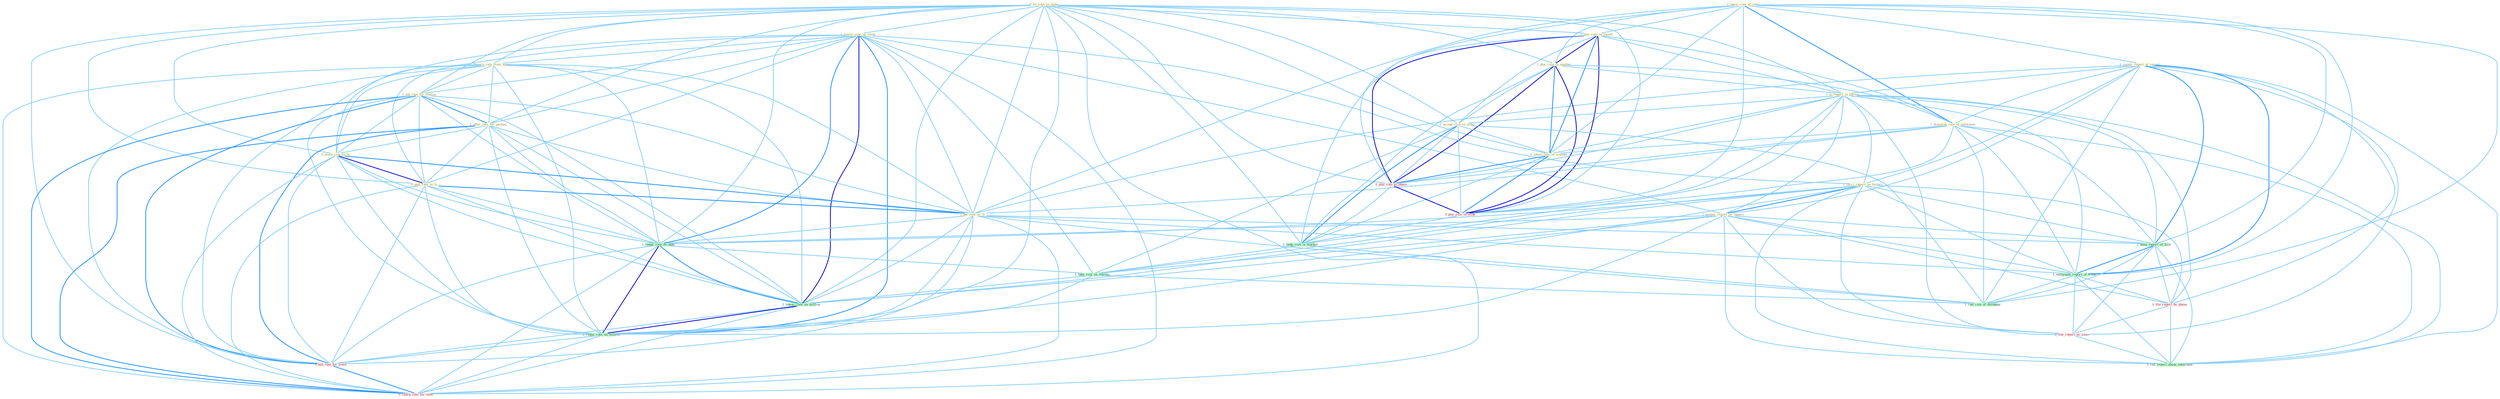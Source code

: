 Graph G{ 
    node
    [shape=polygon,style=filled,width=.5,height=.06,color="#BDFCC9",fixedsize=true,fontsize=4,
    fontcolor="#2f4f4f"];
    {node
    [color="#ffffe0", fontcolor="#8b7d6b"] "0_fix_rate_in_state " "1_lower_rate_on_stock " "1_ignor_role_of_rate " "1_requir_report_of_varieti " "1_plai_role_in_loyalti " "1_plai_role_in_number " "1_diminish_role_of_entitynam " "0_earn_rate_from_agenc " "1_set_rate_for_station " "1_is_report_in_bureau " "1_carri_report_on_factori " "0_accept_risk_in_order " "1_admit_role_in_scandal " "1_prepar_report_on_impact " "1_offer_rate_for_packag " "0_slash_rate_to_% " "0_pull_rate_to_% " "1_pai_rate_of_% "}
{node [color="#fff0f5", fontcolor="#b22222"] "0_plai_role_in_phase " "0_plai_role_in_slide " "0_file_report_by_phone " "0_cite_report_as_sourc " "0_had_rate_for_yield " "0_charg_rate_for_time "}
edge [color="#B0E2FF"];

	"0_fix_rate_in_state " -- "1_lower_rate_on_stock " [w="1", color="#87cefa" ];
	"0_fix_rate_in_state " -- "1_plai_role_in_loyalti " [w="1", color="#87cefa" ];
	"0_fix_rate_in_state " -- "1_plai_role_in_number " [w="1", color="#87cefa" ];
	"0_fix_rate_in_state " -- "0_earn_rate_from_agenc " [w="1", color="#87cefa" ];
	"0_fix_rate_in_state " -- "1_set_rate_for_station " [w="1", color="#87cefa" ];
	"0_fix_rate_in_state " -- "1_is_report_in_bureau " [w="1", color="#87cefa" ];
	"0_fix_rate_in_state " -- "0_accept_risk_in_order " [w="1", color="#87cefa" ];
	"0_fix_rate_in_state " -- "1_admit_role_in_scandal " [w="1", color="#87cefa" ];
	"0_fix_rate_in_state " -- "1_offer_rate_for_packag " [w="1", color="#87cefa" ];
	"0_fix_rate_in_state " -- "0_slash_rate_to_% " [w="1", color="#87cefa" ];
	"0_fix_rate_in_state " -- "0_pull_rate_to_% " [w="1", color="#87cefa" ];
	"0_fix_rate_in_state " -- "1_pai_rate_of_% " [w="1", color="#87cefa" ];
	"0_fix_rate_in_state " -- "1_reduc_rate_on_debt " [w="1", color="#87cefa" ];
	"0_fix_rate_in_state " -- "0_plai_role_in_phase " [w="1", color="#87cefa" ];
	"0_fix_rate_in_state " -- "0_plai_role_in_slide " [w="1", color="#87cefa" ];
	"0_fix_rate_in_state " -- "1_hedg_risk_in_market " [w="1", color="#87cefa" ];
	"0_fix_rate_in_state " -- "1_lower_rate_on_million " [w="1", color="#87cefa" ];
	"0_fix_rate_in_state " -- "1_reduc_rate_on_million " [w="1", color="#87cefa" ];
	"0_fix_rate_in_state " -- "0_had_rate_for_yield " [w="1", color="#87cefa" ];
	"0_fix_rate_in_state " -- "0_charg_rate_for_time " [w="1", color="#87cefa" ];
	"1_lower_rate_on_stock " -- "0_earn_rate_from_agenc " [w="1", color="#87cefa" ];
	"1_lower_rate_on_stock " -- "1_set_rate_for_station " [w="1", color="#87cefa" ];
	"1_lower_rate_on_stock " -- "1_carri_report_on_factori " [w="1", color="#87cefa" ];
	"1_lower_rate_on_stock " -- "1_prepar_report_on_impact " [w="1", color="#87cefa" ];
	"1_lower_rate_on_stock " -- "1_offer_rate_for_packag " [w="1", color="#87cefa" ];
	"1_lower_rate_on_stock " -- "0_slash_rate_to_% " [w="1", color="#87cefa" ];
	"1_lower_rate_on_stock " -- "0_pull_rate_to_% " [w="1", color="#87cefa" ];
	"1_lower_rate_on_stock " -- "1_pai_rate_of_% " [w="1", color="#87cefa" ];
	"1_lower_rate_on_stock " -- "1_reduc_rate_on_debt " [w="2", color="#1e90ff" , len=0.8];
	"1_lower_rate_on_stock " -- "1_take_risk_on_outcom " [w="1", color="#87cefa" ];
	"1_lower_rate_on_stock " -- "1_lower_rate_on_million " [w="3", color="#0000cd" , len=0.6];
	"1_lower_rate_on_stock " -- "1_reduc_rate_on_million " [w="2", color="#1e90ff" , len=0.8];
	"1_lower_rate_on_stock " -- "0_had_rate_for_yield " [w="1", color="#87cefa" ];
	"1_lower_rate_on_stock " -- "0_charg_rate_for_time " [w="1", color="#87cefa" ];
	"1_ignor_role_of_rate " -- "1_requir_report_of_varieti " [w="1", color="#87cefa" ];
	"1_ignor_role_of_rate " -- "1_plai_role_in_loyalti " [w="1", color="#87cefa" ];
	"1_ignor_role_of_rate " -- "1_plai_role_in_number " [w="1", color="#87cefa" ];
	"1_ignor_role_of_rate " -- "1_diminish_role_of_entitynam " [w="2", color="#1e90ff" , len=0.8];
	"1_ignor_role_of_rate " -- "1_admit_role_in_scandal " [w="1", color="#87cefa" ];
	"1_ignor_role_of_rate " -- "1_pai_rate_of_% " [w="1", color="#87cefa" ];
	"1_ignor_role_of_rate " -- "0_plai_role_in_phase " [w="1", color="#87cefa" ];
	"1_ignor_role_of_rate " -- "1_been_report_of_firm " [w="1", color="#87cefa" ];
	"1_ignor_role_of_rate " -- "0_plai_role_in_slide " [w="1", color="#87cefa" ];
	"1_ignor_role_of_rate " -- "1_entitynam_report_of_trade " [w="1", color="#87cefa" ];
	"1_ignor_role_of_rate " -- "1_run_risk_of_disintegr " [w="1", color="#87cefa" ];
	"1_requir_report_of_varieti " -- "1_diminish_role_of_entitynam " [w="1", color="#87cefa" ];
	"1_requir_report_of_varieti " -- "1_is_report_in_bureau " [w="1", color="#87cefa" ];
	"1_requir_report_of_varieti " -- "1_carri_report_on_factori " [w="1", color="#87cefa" ];
	"1_requir_report_of_varieti " -- "1_prepar_report_on_impact " [w="1", color="#87cefa" ];
	"1_requir_report_of_varieti " -- "1_pai_rate_of_% " [w="1", color="#87cefa" ];
	"1_requir_report_of_varieti " -- "1_been_report_of_firm " [w="2", color="#1e90ff" , len=0.8];
	"1_requir_report_of_varieti " -- "1_entitynam_report_of_trade " [w="2", color="#1e90ff" , len=0.8];
	"1_requir_report_of_varieti " -- "0_file_report_by_phone " [w="1", color="#87cefa" ];
	"1_requir_report_of_varieti " -- "0_cite_report_as_sourc " [w="1", color="#87cefa" ];
	"1_requir_report_of_varieti " -- "1_run_risk_of_disintegr " [w="1", color="#87cefa" ];
	"1_requir_report_of_varieti " -- "1_ran_report_about_entitynam " [w="1", color="#87cefa" ];
	"1_plai_role_in_loyalti " -- "1_plai_role_in_number " [w="3", color="#0000cd" , len=0.6];
	"1_plai_role_in_loyalti " -- "1_diminish_role_of_entitynam " [w="1", color="#87cefa" ];
	"1_plai_role_in_loyalti " -- "1_is_report_in_bureau " [w="1", color="#87cefa" ];
	"1_plai_role_in_loyalti " -- "0_accept_risk_in_order " [w="1", color="#87cefa" ];
	"1_plai_role_in_loyalti " -- "1_admit_role_in_scandal " [w="2", color="#1e90ff" , len=0.8];
	"1_plai_role_in_loyalti " -- "0_plai_role_in_phase " [w="3", color="#0000cd" , len=0.6];
	"1_plai_role_in_loyalti " -- "0_plai_role_in_slide " [w="3", color="#0000cd" , len=0.6];
	"1_plai_role_in_loyalti " -- "1_hedg_risk_in_market " [w="1", color="#87cefa" ];
	"1_plai_role_in_number " -- "1_diminish_role_of_entitynam " [w="1", color="#87cefa" ];
	"1_plai_role_in_number " -- "1_is_report_in_bureau " [w="1", color="#87cefa" ];
	"1_plai_role_in_number " -- "0_accept_risk_in_order " [w="1", color="#87cefa" ];
	"1_plai_role_in_number " -- "1_admit_role_in_scandal " [w="2", color="#1e90ff" , len=0.8];
	"1_plai_role_in_number " -- "0_plai_role_in_phase " [w="3", color="#0000cd" , len=0.6];
	"1_plai_role_in_number " -- "0_plai_role_in_slide " [w="3", color="#0000cd" , len=0.6];
	"1_plai_role_in_number " -- "1_hedg_risk_in_market " [w="1", color="#87cefa" ];
	"1_diminish_role_of_entitynam " -- "1_admit_role_in_scandal " [w="1", color="#87cefa" ];
	"1_diminish_role_of_entitynam " -- "1_pai_rate_of_% " [w="1", color="#87cefa" ];
	"1_diminish_role_of_entitynam " -- "0_plai_role_in_phase " [w="1", color="#87cefa" ];
	"1_diminish_role_of_entitynam " -- "1_been_report_of_firm " [w="1", color="#87cefa" ];
	"1_diminish_role_of_entitynam " -- "0_plai_role_in_slide " [w="1", color="#87cefa" ];
	"1_diminish_role_of_entitynam " -- "1_entitynam_report_of_trade " [w="1", color="#87cefa" ];
	"1_diminish_role_of_entitynam " -- "1_run_risk_of_disintegr " [w="1", color="#87cefa" ];
	"1_diminish_role_of_entitynam " -- "1_ran_report_about_entitynam " [w="1", color="#87cefa" ];
	"0_earn_rate_from_agenc " -- "1_set_rate_for_station " [w="1", color="#87cefa" ];
	"0_earn_rate_from_agenc " -- "1_offer_rate_for_packag " [w="1", color="#87cefa" ];
	"0_earn_rate_from_agenc " -- "0_slash_rate_to_% " [w="1", color="#87cefa" ];
	"0_earn_rate_from_agenc " -- "0_pull_rate_to_% " [w="1", color="#87cefa" ];
	"0_earn_rate_from_agenc " -- "1_pai_rate_of_% " [w="1", color="#87cefa" ];
	"0_earn_rate_from_agenc " -- "1_reduc_rate_on_debt " [w="1", color="#87cefa" ];
	"0_earn_rate_from_agenc " -- "1_lower_rate_on_million " [w="1", color="#87cefa" ];
	"0_earn_rate_from_agenc " -- "1_reduc_rate_on_million " [w="1", color="#87cefa" ];
	"0_earn_rate_from_agenc " -- "0_had_rate_for_yield " [w="1", color="#87cefa" ];
	"0_earn_rate_from_agenc " -- "0_charg_rate_for_time " [w="1", color="#87cefa" ];
	"1_set_rate_for_station " -- "1_offer_rate_for_packag " [w="2", color="#1e90ff" , len=0.8];
	"1_set_rate_for_station " -- "0_slash_rate_to_% " [w="1", color="#87cefa" ];
	"1_set_rate_for_station " -- "0_pull_rate_to_% " [w="1", color="#87cefa" ];
	"1_set_rate_for_station " -- "1_pai_rate_of_% " [w="1", color="#87cefa" ];
	"1_set_rate_for_station " -- "1_reduc_rate_on_debt " [w="1", color="#87cefa" ];
	"1_set_rate_for_station " -- "1_lower_rate_on_million " [w="1", color="#87cefa" ];
	"1_set_rate_for_station " -- "1_reduc_rate_on_million " [w="1", color="#87cefa" ];
	"1_set_rate_for_station " -- "0_had_rate_for_yield " [w="2", color="#1e90ff" , len=0.8];
	"1_set_rate_for_station " -- "0_charg_rate_for_time " [w="2", color="#1e90ff" , len=0.8];
	"1_is_report_in_bureau " -- "1_carri_report_on_factori " [w="1", color="#87cefa" ];
	"1_is_report_in_bureau " -- "0_accept_risk_in_order " [w="1", color="#87cefa" ];
	"1_is_report_in_bureau " -- "1_admit_role_in_scandal " [w="1", color="#87cefa" ];
	"1_is_report_in_bureau " -- "1_prepar_report_on_impact " [w="1", color="#87cefa" ];
	"1_is_report_in_bureau " -- "0_plai_role_in_phase " [w="1", color="#87cefa" ];
	"1_is_report_in_bureau " -- "1_been_report_of_firm " [w="1", color="#87cefa" ];
	"1_is_report_in_bureau " -- "0_plai_role_in_slide " [w="1", color="#87cefa" ];
	"1_is_report_in_bureau " -- "1_entitynam_report_of_trade " [w="1", color="#87cefa" ];
	"1_is_report_in_bureau " -- "1_hedg_risk_in_market " [w="1", color="#87cefa" ];
	"1_is_report_in_bureau " -- "0_file_report_by_phone " [w="1", color="#87cefa" ];
	"1_is_report_in_bureau " -- "0_cite_report_as_sourc " [w="1", color="#87cefa" ];
	"1_is_report_in_bureau " -- "1_ran_report_about_entitynam " [w="1", color="#87cefa" ];
	"1_carri_report_on_factori " -- "1_prepar_report_on_impact " [w="2", color="#1e90ff" , len=0.8];
	"1_carri_report_on_factori " -- "1_reduc_rate_on_debt " [w="1", color="#87cefa" ];
	"1_carri_report_on_factori " -- "1_been_report_of_firm " [w="1", color="#87cefa" ];
	"1_carri_report_on_factori " -- "1_entitynam_report_of_trade " [w="1", color="#87cefa" ];
	"1_carri_report_on_factori " -- "1_take_risk_on_outcom " [w="1", color="#87cefa" ];
	"1_carri_report_on_factori " -- "0_file_report_by_phone " [w="1", color="#87cefa" ];
	"1_carri_report_on_factori " -- "0_cite_report_as_sourc " [w="1", color="#87cefa" ];
	"1_carri_report_on_factori " -- "1_lower_rate_on_million " [w="1", color="#87cefa" ];
	"1_carri_report_on_factori " -- "1_reduc_rate_on_million " [w="1", color="#87cefa" ];
	"1_carri_report_on_factori " -- "1_ran_report_about_entitynam " [w="1", color="#87cefa" ];
	"0_accept_risk_in_order " -- "1_admit_role_in_scandal " [w="1", color="#87cefa" ];
	"0_accept_risk_in_order " -- "0_plai_role_in_phase " [w="1", color="#87cefa" ];
	"0_accept_risk_in_order " -- "0_plai_role_in_slide " [w="1", color="#87cefa" ];
	"0_accept_risk_in_order " -- "1_hedg_risk_in_market " [w="2", color="#1e90ff" , len=0.8];
	"0_accept_risk_in_order " -- "1_take_risk_on_outcom " [w="1", color="#87cefa" ];
	"0_accept_risk_in_order " -- "1_run_risk_of_disintegr " [w="1", color="#87cefa" ];
	"1_admit_role_in_scandal " -- "0_plai_role_in_phase " [w="2", color="#1e90ff" , len=0.8];
	"1_admit_role_in_scandal " -- "0_plai_role_in_slide " [w="2", color="#1e90ff" , len=0.8];
	"1_admit_role_in_scandal " -- "1_hedg_risk_in_market " [w="1", color="#87cefa" ];
	"1_prepar_report_on_impact " -- "1_reduc_rate_on_debt " [w="1", color="#87cefa" ];
	"1_prepar_report_on_impact " -- "1_been_report_of_firm " [w="1", color="#87cefa" ];
	"1_prepar_report_on_impact " -- "1_entitynam_report_of_trade " [w="1", color="#87cefa" ];
	"1_prepar_report_on_impact " -- "1_take_risk_on_outcom " [w="1", color="#87cefa" ];
	"1_prepar_report_on_impact " -- "0_file_report_by_phone " [w="1", color="#87cefa" ];
	"1_prepar_report_on_impact " -- "0_cite_report_as_sourc " [w="1", color="#87cefa" ];
	"1_prepar_report_on_impact " -- "1_lower_rate_on_million " [w="1", color="#87cefa" ];
	"1_prepar_report_on_impact " -- "1_reduc_rate_on_million " [w="1", color="#87cefa" ];
	"1_prepar_report_on_impact " -- "1_ran_report_about_entitynam " [w="1", color="#87cefa" ];
	"1_offer_rate_for_packag " -- "0_slash_rate_to_% " [w="1", color="#87cefa" ];
	"1_offer_rate_for_packag " -- "0_pull_rate_to_% " [w="1", color="#87cefa" ];
	"1_offer_rate_for_packag " -- "1_pai_rate_of_% " [w="1", color="#87cefa" ];
	"1_offer_rate_for_packag " -- "1_reduc_rate_on_debt " [w="1", color="#87cefa" ];
	"1_offer_rate_for_packag " -- "1_lower_rate_on_million " [w="1", color="#87cefa" ];
	"1_offer_rate_for_packag " -- "1_reduc_rate_on_million " [w="1", color="#87cefa" ];
	"1_offer_rate_for_packag " -- "0_had_rate_for_yield " [w="2", color="#1e90ff" , len=0.8];
	"1_offer_rate_for_packag " -- "0_charg_rate_for_time " [w="2", color="#1e90ff" , len=0.8];
	"0_slash_rate_to_% " -- "0_pull_rate_to_% " [w="3", color="#0000cd" , len=0.6];
	"0_slash_rate_to_% " -- "1_pai_rate_of_% " [w="2", color="#1e90ff" , len=0.8];
	"0_slash_rate_to_% " -- "1_reduc_rate_on_debt " [w="1", color="#87cefa" ];
	"0_slash_rate_to_% " -- "1_lower_rate_on_million " [w="1", color="#87cefa" ];
	"0_slash_rate_to_% " -- "1_reduc_rate_on_million " [w="1", color="#87cefa" ];
	"0_slash_rate_to_% " -- "0_had_rate_for_yield " [w="1", color="#87cefa" ];
	"0_slash_rate_to_% " -- "0_charg_rate_for_time " [w="1", color="#87cefa" ];
	"0_pull_rate_to_% " -- "1_pai_rate_of_% " [w="2", color="#1e90ff" , len=0.8];
	"0_pull_rate_to_% " -- "1_reduc_rate_on_debt " [w="1", color="#87cefa" ];
	"0_pull_rate_to_% " -- "1_lower_rate_on_million " [w="1", color="#87cefa" ];
	"0_pull_rate_to_% " -- "1_reduc_rate_on_million " [w="1", color="#87cefa" ];
	"0_pull_rate_to_% " -- "0_had_rate_for_yield " [w="1", color="#87cefa" ];
	"0_pull_rate_to_% " -- "0_charg_rate_for_time " [w="1", color="#87cefa" ];
	"1_pai_rate_of_% " -- "1_reduc_rate_on_debt " [w="1", color="#87cefa" ];
	"1_pai_rate_of_% " -- "1_been_report_of_firm " [w="1", color="#87cefa" ];
	"1_pai_rate_of_% " -- "1_entitynam_report_of_trade " [w="1", color="#87cefa" ];
	"1_pai_rate_of_% " -- "1_lower_rate_on_million " [w="1", color="#87cefa" ];
	"1_pai_rate_of_% " -- "1_reduc_rate_on_million " [w="1", color="#87cefa" ];
	"1_pai_rate_of_% " -- "1_run_risk_of_disintegr " [w="1", color="#87cefa" ];
	"1_pai_rate_of_% " -- "0_had_rate_for_yield " [w="1", color="#87cefa" ];
	"1_pai_rate_of_% " -- "0_charg_rate_for_time " [w="1", color="#87cefa" ];
	"1_reduc_rate_on_debt " -- "1_take_risk_on_outcom " [w="1", color="#87cefa" ];
	"1_reduc_rate_on_debt " -- "1_lower_rate_on_million " [w="2", color="#1e90ff" , len=0.8];
	"1_reduc_rate_on_debt " -- "1_reduc_rate_on_million " [w="3", color="#0000cd" , len=0.6];
	"1_reduc_rate_on_debt " -- "0_had_rate_for_yield " [w="1", color="#87cefa" ];
	"1_reduc_rate_on_debt " -- "0_charg_rate_for_time " [w="1", color="#87cefa" ];
	"0_plai_role_in_phase " -- "0_plai_role_in_slide " [w="3", color="#0000cd" , len=0.6];
	"0_plai_role_in_phase " -- "1_hedg_risk_in_market " [w="1", color="#87cefa" ];
	"1_been_report_of_firm " -- "1_entitynam_report_of_trade " [w="2", color="#1e90ff" , len=0.8];
	"1_been_report_of_firm " -- "0_file_report_by_phone " [w="1", color="#87cefa" ];
	"1_been_report_of_firm " -- "0_cite_report_as_sourc " [w="1", color="#87cefa" ];
	"1_been_report_of_firm " -- "1_run_risk_of_disintegr " [w="1", color="#87cefa" ];
	"1_been_report_of_firm " -- "1_ran_report_about_entitynam " [w="1", color="#87cefa" ];
	"0_plai_role_in_slide " -- "1_hedg_risk_in_market " [w="1", color="#87cefa" ];
	"1_entitynam_report_of_trade " -- "0_file_report_by_phone " [w="1", color="#87cefa" ];
	"1_entitynam_report_of_trade " -- "0_cite_report_as_sourc " [w="1", color="#87cefa" ];
	"1_entitynam_report_of_trade " -- "1_run_risk_of_disintegr " [w="1", color="#87cefa" ];
	"1_entitynam_report_of_trade " -- "1_ran_report_about_entitynam " [w="1", color="#87cefa" ];
	"1_hedg_risk_in_market " -- "1_take_risk_on_outcom " [w="1", color="#87cefa" ];
	"1_hedg_risk_in_market " -- "1_run_risk_of_disintegr " [w="1", color="#87cefa" ];
	"1_take_risk_on_outcom " -- "1_lower_rate_on_million " [w="1", color="#87cefa" ];
	"1_take_risk_on_outcom " -- "1_reduc_rate_on_million " [w="1", color="#87cefa" ];
	"1_take_risk_on_outcom " -- "1_run_risk_of_disintegr " [w="1", color="#87cefa" ];
	"0_file_report_by_phone " -- "0_cite_report_as_sourc " [w="1", color="#87cefa" ];
	"0_file_report_by_phone " -- "1_ran_report_about_entitynam " [w="1", color="#87cefa" ];
	"0_cite_report_as_sourc " -- "1_ran_report_about_entitynam " [w="1", color="#87cefa" ];
	"1_lower_rate_on_million " -- "1_reduc_rate_on_million " [w="3", color="#0000cd" , len=0.6];
	"1_lower_rate_on_million " -- "0_had_rate_for_yield " [w="1", color="#87cefa" ];
	"1_lower_rate_on_million " -- "0_charg_rate_for_time " [w="1", color="#87cefa" ];
	"1_reduc_rate_on_million " -- "0_had_rate_for_yield " [w="1", color="#87cefa" ];
	"1_reduc_rate_on_million " -- "0_charg_rate_for_time " [w="1", color="#87cefa" ];
	"0_had_rate_for_yield " -- "0_charg_rate_for_time " [w="2", color="#1e90ff" , len=0.8];
}